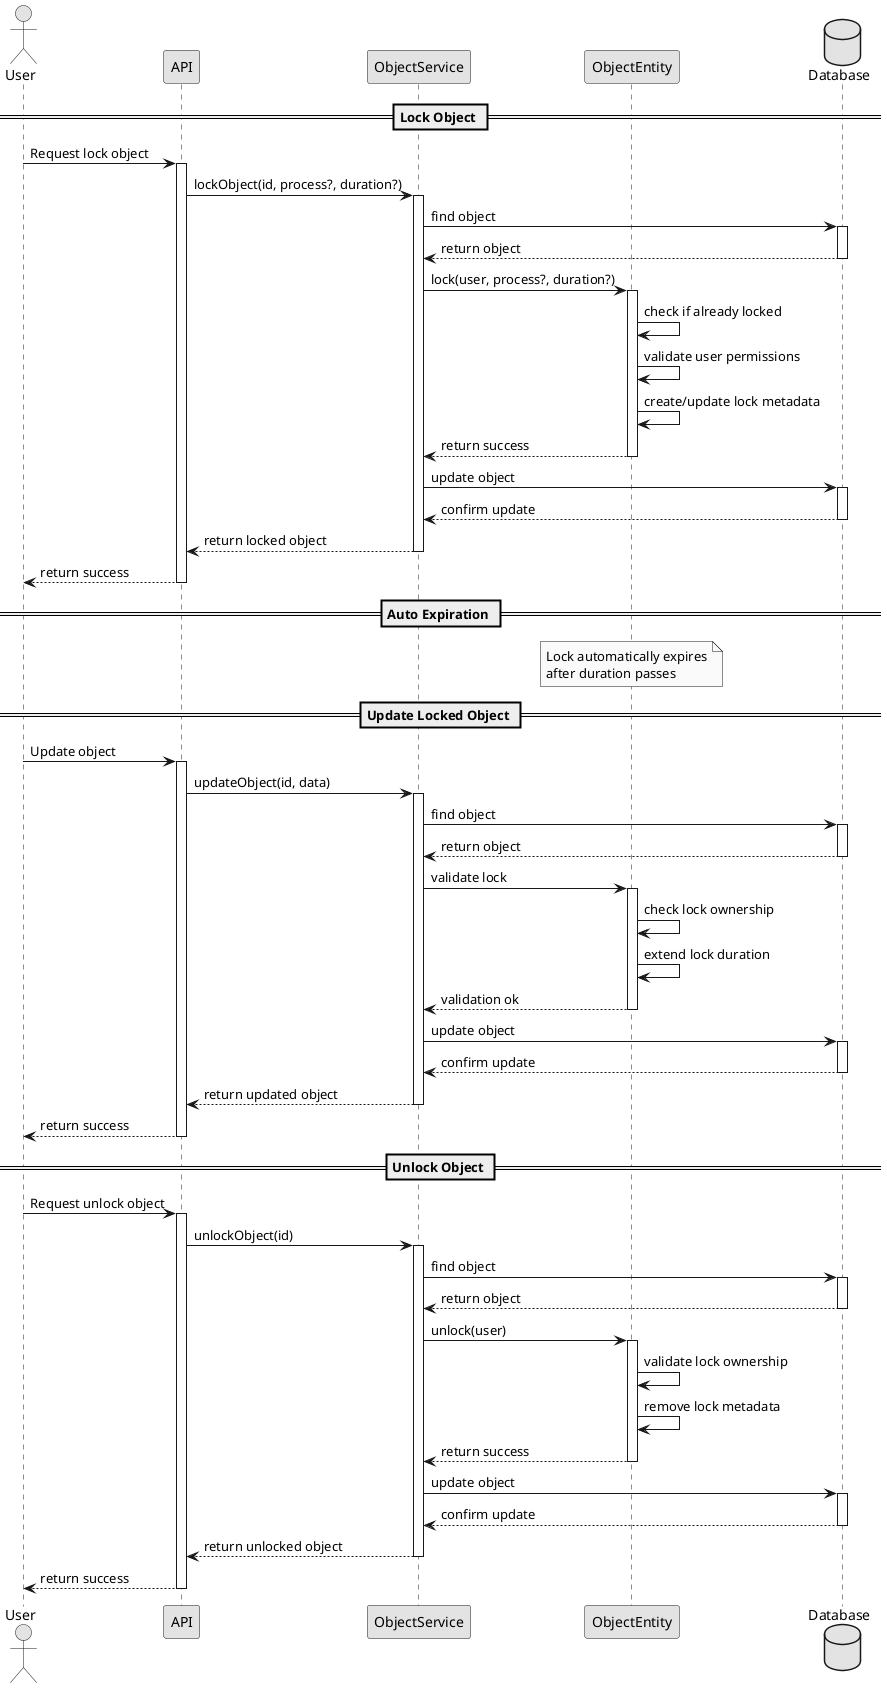 @startuml Object Locking Process
skinparam monochrome true

actor User
participant "API" as API
participant "ObjectService" as Service
participant "ObjectEntity" as Entity
database "Database" as DB

== Lock Object ==
User -> API: Request lock object
activate API

API -> Service: lockObject(id, process?, duration?)
activate Service

Service -> DB: find object
activate DB
DB --> Service: return object
deactivate DB

Service -> Entity: lock(user, process?, duration?)
activate Entity

Entity -> Entity: check if already locked
Entity -> Entity: validate user permissions
Entity -> Entity: create/update lock metadata
Entity --> Service: return success
deactivate Entity

Service -> DB: update object
activate DB
DB --> Service: confirm update
deactivate DB

Service --> API: return locked object
deactivate Service

API --> User: return success
deactivate API

== Auto Expiration ==
note over Entity
  Lock automatically expires
  after duration passes
end note

== Update Locked Object ==
User -> API: Update object
activate API

API -> Service: updateObject(id, data)
activate Service

Service -> DB: find object
activate DB
DB --> Service: return object
deactivate DB

Service -> Entity: validate lock
activate Entity
Entity -> Entity: check lock ownership
Entity -> Entity: extend lock duration
Entity --> Service: validation ok
deactivate Entity

Service -> DB: update object
activate DB
DB --> Service: confirm update
deactivate DB

Service --> API: return updated object
deactivate Service

API --> User: return success
deactivate API

== Unlock Object ==
User -> API: Request unlock object
activate API

API -> Service: unlockObject(id)
activate Service

Service -> DB: find object
activate DB
DB --> Service: return object
deactivate DB

Service -> Entity: unlock(user)
activate Entity
Entity -> Entity: validate lock ownership
Entity -> Entity: remove lock metadata
Entity --> Service: return success
deactivate Entity

Service -> DB: update object
activate DB
DB --> Service: confirm update
deactivate DB

Service --> API: return unlocked object
deactivate Service

API --> User: return success
deactivate API

@enduml 